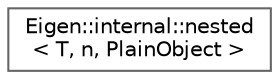 digraph "类继承关系图"
{
 // LATEX_PDF_SIZE
  bgcolor="transparent";
  edge [fontname=Helvetica,fontsize=10,labelfontname=Helvetica,labelfontsize=10];
  node [fontname=Helvetica,fontsize=10,shape=box,height=0.2,width=0.4];
  rankdir="LR";
  Node0 [id="Node000000",label="Eigen::internal::nested\l\< T, n, PlainObject \>",height=0.2,width=0.4,color="grey40", fillcolor="white", style="filled",URL="$struct_eigen_1_1internal_1_1nested.html",tooltip=" "];
}
